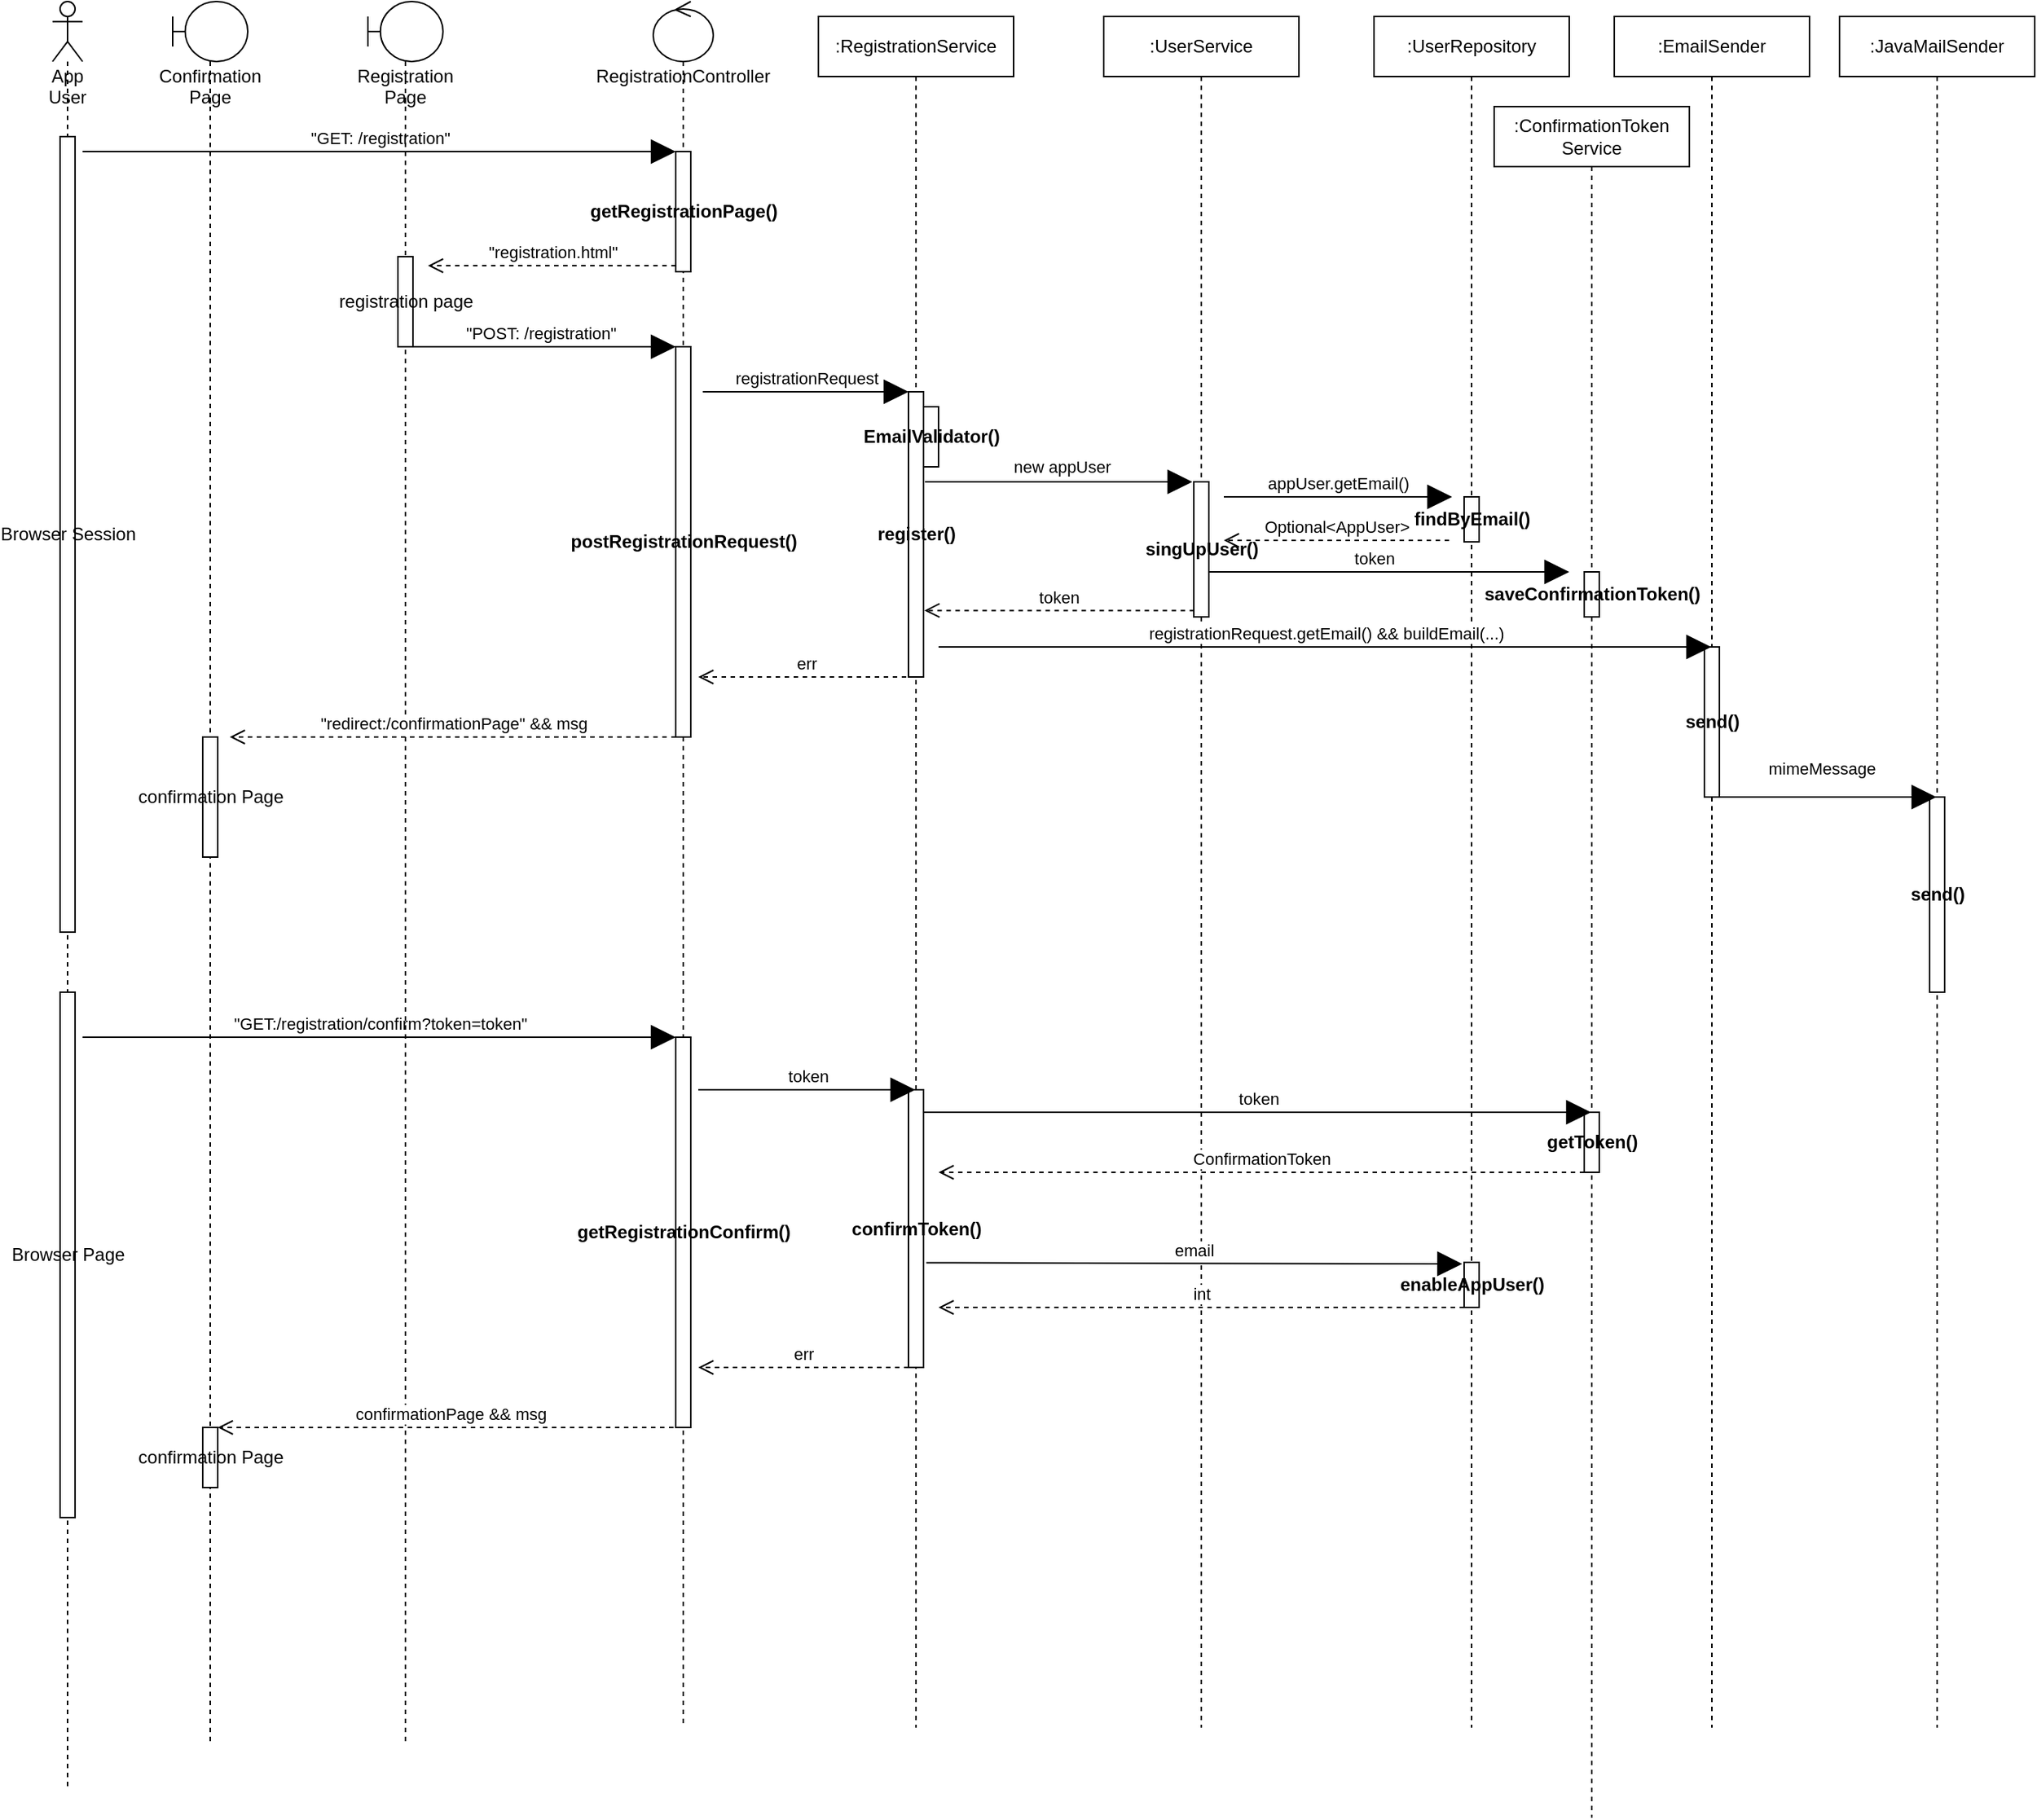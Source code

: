 <mxfile version="15.3.5" type="device"><diagram name="Page-1" id="13e1069c-82ec-6db2-03f1-153e76fe0fe0"><mxGraphModel dx="2780" dy="1668" grid="1" gridSize="10" guides="1" tooltips="1" connect="1" arrows="1" fold="1" page="1" pageScale="1" pageWidth="1100" pageHeight="850" background="none" math="0" shadow="0"><root><mxCell id="0"/><mxCell id="1" parent="0"/><mxCell id="hQMQRHdc7gFSohFYrZQk-5" value="App User" style="shape=umlLifeline;participant=umlActor;perimeter=lifelinePerimeter;whiteSpace=wrap;html=1;container=1;collapsible=0;recursiveResize=0;verticalAlign=top;spacingTop=36;outlineConnect=0;hachureGap=4;pointerEvents=0;" parent="1" vertex="1"><mxGeometry x="-180" y="-20" width="20" height="1190" as="geometry"/></mxCell><mxCell id="hQMQRHdc7gFSohFYrZQk-49" value="Browser Session" style="html=1;points=[];perimeter=orthogonalPerimeter;hachureGap=4;pointerEvents=0;" parent="hQMQRHdc7gFSohFYrZQk-5" vertex="1"><mxGeometry x="5" y="90" width="10" height="530" as="geometry"/></mxCell><mxCell id="hQMQRHdc7gFSohFYrZQk-50" value="Browser Page" style="html=1;points=[];perimeter=orthogonalPerimeter;hachureGap=4;pointerEvents=0;" parent="hQMQRHdc7gFSohFYrZQk-5" vertex="1"><mxGeometry x="5" y="660" width="10" height="350" as="geometry"/></mxCell><mxCell id="hQMQRHdc7gFSohFYrZQk-8" value="RegistrationController" style="shape=umlLifeline;participant=umlControl;perimeter=lifelinePerimeter;whiteSpace=wrap;html=1;container=1;collapsible=0;recursiveResize=0;verticalAlign=top;spacingTop=36;outlineConnect=0;hachureGap=4;pointerEvents=0;" parent="1" vertex="1"><mxGeometry x="220" y="-20" width="40" height="1150" as="geometry"/></mxCell><mxCell id="hQMQRHdc7gFSohFYrZQk-9" value="&lt;b&gt;getRegistrationPage()&lt;/b&gt;" style="html=1;points=[];perimeter=orthogonalPerimeter;hachureGap=4;pointerEvents=0;" parent="hQMQRHdc7gFSohFYrZQk-8" vertex="1"><mxGeometry x="15" y="100" width="10" height="80" as="geometry"/></mxCell><mxCell id="hQMQRHdc7gFSohFYrZQk-12" value="&lt;b&gt;postRegistrationRequest()&lt;/b&gt;" style="html=1;points=[];perimeter=orthogonalPerimeter;hachureGap=4;pointerEvents=0;" parent="hQMQRHdc7gFSohFYrZQk-8" vertex="1"><mxGeometry x="15" y="230" width="10" height="260" as="geometry"/></mxCell><mxCell id="hQMQRHdc7gFSohFYrZQk-63" value="&lt;b&gt;getRegistrationConfirm()&lt;/b&gt;" style="html=1;points=[];perimeter=orthogonalPerimeter;hachureGap=4;pointerEvents=0;" parent="hQMQRHdc7gFSohFYrZQk-8" vertex="1"><mxGeometry x="15" y="690" width="10" height="260" as="geometry"/></mxCell><mxCell id="hQMQRHdc7gFSohFYrZQk-64" value="&quot;GET:/registration/confirm?token=token&quot;" style="html=1;verticalAlign=bottom;endArrow=block;entryX=0;entryY=0;startSize=14;endSize=14;sourcePerimeterSpacing=8;targetPerimeterSpacing=8;" parent="hQMQRHdc7gFSohFYrZQk-8" target="hQMQRHdc7gFSohFYrZQk-63" edge="1"><mxGeometry relative="1" as="geometry"><mxPoint x="-380" y="690" as="sourcePoint"/></mxGeometry></mxCell><mxCell id="hQMQRHdc7gFSohFYrZQk-10" value="&quot;GET: /registration&quot;" style="html=1;verticalAlign=bottom;endArrow=block;entryX=0;entryY=0;startSize=14;endSize=14;sourcePerimeterSpacing=8;targetPerimeterSpacing=8;" parent="1" target="hQMQRHdc7gFSohFYrZQk-9" edge="1"><mxGeometry relative="1" as="geometry"><mxPoint x="-160" y="80" as="sourcePoint"/></mxGeometry></mxCell><mxCell id="hQMQRHdc7gFSohFYrZQk-11" value="&quot;registration.html&quot;" style="html=1;verticalAlign=bottom;endArrow=open;dashed=1;endSize=8;exitX=0;exitY=0.95;sourcePerimeterSpacing=8;targetPerimeterSpacing=8;" parent="1" source="hQMQRHdc7gFSohFYrZQk-9" edge="1"><mxGeometry relative="1" as="geometry"><mxPoint x="70" y="156" as="targetPoint"/></mxGeometry></mxCell><mxCell id="hQMQRHdc7gFSohFYrZQk-13" value="&quot;POST: /registration&quot;" style="html=1;verticalAlign=bottom;endArrow=block;entryX=0;entryY=0;startSize=14;endSize=14;sourcePerimeterSpacing=8;targetPerimeterSpacing=8;" parent="1" source="hQMQRHdc7gFSohFYrZQk-22" target="hQMQRHdc7gFSohFYrZQk-12" edge="1"><mxGeometry relative="1" as="geometry"><mxPoint x="120" y="190" as="sourcePoint"/></mxGeometry></mxCell><mxCell id="hQMQRHdc7gFSohFYrZQk-22" value="Registration Page" style="shape=umlLifeline;participant=umlBoundary;perimeter=lifelinePerimeter;whiteSpace=wrap;html=1;container=1;collapsible=0;recursiveResize=0;verticalAlign=top;spacingTop=36;outlineConnect=0;hachureGap=4;pointerEvents=0;" parent="1" vertex="1"><mxGeometry x="30" y="-20" width="50" height="1160" as="geometry"/></mxCell><mxCell id="hQMQRHdc7gFSohFYrZQk-23" value="registration page" style="html=1;points=[];perimeter=orthogonalPerimeter;hachureGap=4;pointerEvents=0;" parent="hQMQRHdc7gFSohFYrZQk-22" vertex="1"><mxGeometry x="20" y="170" width="10" height="60" as="geometry"/></mxCell><mxCell id="hQMQRHdc7gFSohFYrZQk-14" value="&quot;redirect:/confirmationPage&quot; &amp;amp;&amp;amp; msg" style="html=1;verticalAlign=bottom;endArrow=open;dashed=1;endSize=8;exitX=0;exitY=1;sourcePerimeterSpacing=8;targetPerimeterSpacing=8;exitDx=0;exitDy=0;exitPerimeter=0;" parent="1" source="hQMQRHdc7gFSohFYrZQk-12" target="hQMQRHdc7gFSohFYrZQk-25" edge="1"><mxGeometry relative="1" as="geometry"><mxPoint x="-50" y="334" as="targetPoint"/><Array as="points"><mxPoint x="190" y="470"/></Array></mxGeometry></mxCell><mxCell id="hQMQRHdc7gFSohFYrZQk-24" value="Confirmation Page" style="shape=umlLifeline;participant=umlBoundary;perimeter=lifelinePerimeter;whiteSpace=wrap;html=1;container=1;collapsible=0;recursiveResize=0;verticalAlign=top;spacingTop=36;outlineConnect=0;hachureGap=4;pointerEvents=0;" parent="1" vertex="1"><mxGeometry x="-100" y="-20" width="50" height="1160" as="geometry"/></mxCell><mxCell id="hQMQRHdc7gFSohFYrZQk-25" value="confirmation Page" style="html=1;points=[];perimeter=orthogonalPerimeter;hachureGap=4;pointerEvents=0;" parent="hQMQRHdc7gFSohFYrZQk-24" vertex="1"><mxGeometry x="20" y="490" width="10" height="80" as="geometry"/></mxCell><mxCell id="hQMQRHdc7gFSohFYrZQk-66" value="confirmation Page" style="html=1;points=[];perimeter=orthogonalPerimeter;hachureGap=4;pointerEvents=0;" parent="hQMQRHdc7gFSohFYrZQk-24" vertex="1"><mxGeometry x="20" y="950" width="10" height="40" as="geometry"/></mxCell><mxCell id="hQMQRHdc7gFSohFYrZQk-27" value=":RegistrationService" style="shape=umlLifeline;perimeter=lifelinePerimeter;whiteSpace=wrap;html=1;container=1;collapsible=0;recursiveResize=0;outlineConnect=0;hachureGap=4;pointerEvents=0;" parent="1" vertex="1"><mxGeometry x="330" y="-10" width="130" height="1140" as="geometry"/></mxCell><mxCell id="hQMQRHdc7gFSohFYrZQk-28" value="&lt;b&gt;register()&lt;/b&gt;" style="html=1;points=[];perimeter=orthogonalPerimeter;hachureGap=4;pointerEvents=0;" parent="hQMQRHdc7gFSohFYrZQk-27" vertex="1"><mxGeometry x="60" y="250" width="10" height="190" as="geometry"/></mxCell><mxCell id="hQMQRHdc7gFSohFYrZQk-69" value="err" style="html=1;verticalAlign=bottom;endArrow=open;dashed=1;endSize=8;sourcePerimeterSpacing=8;targetPerimeterSpacing=8;" parent="hQMQRHdc7gFSohFYrZQk-27" edge="1"><mxGeometry relative="1" as="geometry"><mxPoint x="60" y="900" as="sourcePoint"/><mxPoint x="-80" y="900" as="targetPoint"/></mxGeometry></mxCell><mxCell id="hQMQRHdc7gFSohFYrZQk-67" value="&lt;b&gt;confirmToken()&lt;/b&gt;" style="html=1;points=[];perimeter=orthogonalPerimeter;hachureGap=4;pointerEvents=0;" parent="hQMQRHdc7gFSohFYrZQk-27" vertex="1"><mxGeometry x="60" y="715" width="10" height="185" as="geometry"/></mxCell><mxCell id="YQZxT0zuKfxDBpUKnYFT-1" value="&lt;b&gt;EmailValidator()&lt;/b&gt;" style="html=1;points=[];perimeter=orthogonalPerimeter;hachureGap=4;pointerEvents=0;" vertex="1" parent="hQMQRHdc7gFSohFYrZQk-27"><mxGeometry x="70" y="260" width="10" height="40" as="geometry"/></mxCell><mxCell id="hQMQRHdc7gFSohFYrZQk-68" value="token" style="html=1;verticalAlign=bottom;endArrow=block;startSize=14;endSize=14;sourcePerimeterSpacing=8;targetPerimeterSpacing=8;" parent="hQMQRHdc7gFSohFYrZQk-27" edge="1" target="hQMQRHdc7gFSohFYrZQk-27"><mxGeometry width="80" relative="1" as="geometry"><mxPoint x="-80" y="715" as="sourcePoint"/><mxPoint x="50" y="715" as="targetPoint"/></mxGeometry></mxCell><mxCell id="hQMQRHdc7gFSohFYrZQk-29" value="registrationRequest" style="html=1;verticalAlign=bottom;endArrow=block;entryX=0;entryY=0;startSize=14;endSize=14;sourcePerimeterSpacing=8;targetPerimeterSpacing=8;" parent="1" source="hQMQRHdc7gFSohFYrZQk-12" target="hQMQRHdc7gFSohFYrZQk-28" edge="1"><mxGeometry relative="1" as="geometry"><mxPoint x="320" y="240" as="sourcePoint"/></mxGeometry></mxCell><mxCell id="hQMQRHdc7gFSohFYrZQk-30" value="err" style="html=1;verticalAlign=bottom;endArrow=open;dashed=1;endSize=8;sourcePerimeterSpacing=8;targetPerimeterSpacing=8;" parent="1" source="hQMQRHdc7gFSohFYrZQk-27" edge="1"><mxGeometry relative="1" as="geometry"><mxPoint x="250" y="430" as="targetPoint"/><Array as="points"><mxPoint x="330" y="430"/></Array></mxGeometry></mxCell><mxCell id="hQMQRHdc7gFSohFYrZQk-31" value=":UserService" style="shape=umlLifeline;perimeter=lifelinePerimeter;whiteSpace=wrap;html=1;container=1;collapsible=0;recursiveResize=0;outlineConnect=0;hachureGap=4;pointerEvents=0;" parent="1" vertex="1"><mxGeometry x="520" y="-10" width="130" height="1140" as="geometry"/></mxCell><mxCell id="hQMQRHdc7gFSohFYrZQk-32" value="&lt;b&gt;singUpUser()&lt;/b&gt;" style="html=1;points=[];perimeter=orthogonalPerimeter;hachureGap=4;pointerEvents=0;" parent="hQMQRHdc7gFSohFYrZQk-31" vertex="1"><mxGeometry x="60" y="310" width="10" height="90" as="geometry"/></mxCell><mxCell id="hQMQRHdc7gFSohFYrZQk-34" value=":UserRepository" style="shape=umlLifeline;perimeter=lifelinePerimeter;whiteSpace=wrap;html=1;container=1;collapsible=0;recursiveResize=0;outlineConnect=0;hachureGap=4;pointerEvents=0;" parent="1" vertex="1"><mxGeometry x="700" y="-10" width="130" height="1140" as="geometry"/></mxCell><mxCell id="hQMQRHdc7gFSohFYrZQk-35" value="&lt;b&gt;findByEmail()&lt;/b&gt;" style="html=1;points=[];perimeter=orthogonalPerimeter;hachureGap=4;pointerEvents=0;" parent="hQMQRHdc7gFSohFYrZQk-34" vertex="1"><mxGeometry x="60" y="320" width="10" height="30" as="geometry"/></mxCell><mxCell id="hQMQRHdc7gFSohFYrZQk-74" value="token" style="html=1;verticalAlign=bottom;endArrow=block;startSize=14;endSize=14;sourcePerimeterSpacing=8;targetPerimeterSpacing=8;" parent="hQMQRHdc7gFSohFYrZQk-34" edge="1"><mxGeometry x="-0.083" width="80" relative="1" as="geometry"><mxPoint x="-110" y="370" as="sourcePoint"/><mxPoint x="130" y="370" as="targetPoint"/><mxPoint as="offset"/></mxGeometry></mxCell><mxCell id="YQZxT0zuKfxDBpUKnYFT-14" value="&lt;b&gt;enableAppUser()&lt;/b&gt;" style="html=1;points=[];perimeter=orthogonalPerimeter;hachureGap=4;pointerEvents=0;" vertex="1" parent="hQMQRHdc7gFSohFYrZQk-34"><mxGeometry x="60" y="830" width="10" height="30" as="geometry"/></mxCell><mxCell id="YQZxT0zuKfxDBpUKnYFT-18" value="int" style="html=1;verticalAlign=bottom;endArrow=open;dashed=1;endSize=8;sourcePerimeterSpacing=8;targetPerimeterSpacing=8;" edge="1" parent="hQMQRHdc7gFSohFYrZQk-34"><mxGeometry relative="1" as="geometry"><mxPoint x="60" y="860" as="sourcePoint"/><mxPoint x="-290" y="860" as="targetPoint"/></mxGeometry></mxCell><mxCell id="hQMQRHdc7gFSohFYrZQk-37" value="Optional&amp;lt;AppUser&amp;gt;" style="html=1;verticalAlign=bottom;endArrow=open;dashed=1;endSize=8;sourcePerimeterSpacing=8;targetPerimeterSpacing=8;" parent="1" edge="1"><mxGeometry relative="1" as="geometry"><mxPoint x="750" y="339" as="sourcePoint"/><mxPoint x="600" y="339" as="targetPoint"/></mxGeometry></mxCell><mxCell id="hQMQRHdc7gFSohFYrZQk-38" value=":EmailSender" style="shape=umlLifeline;perimeter=lifelinePerimeter;whiteSpace=wrap;html=1;container=1;collapsible=0;recursiveResize=0;outlineConnect=0;hachureGap=4;pointerEvents=0;" parent="1" vertex="1"><mxGeometry x="860" y="-10" width="130" height="1140" as="geometry"/></mxCell><mxCell id="hQMQRHdc7gFSohFYrZQk-39" value="&lt;b&gt;send()&lt;/b&gt;" style="html=1;points=[];perimeter=orthogonalPerimeter;hachureGap=4;pointerEvents=0;" parent="hQMQRHdc7gFSohFYrZQk-38" vertex="1"><mxGeometry x="60" y="420" width="10" height="100" as="geometry"/></mxCell><mxCell id="hQMQRHdc7gFSohFYrZQk-33" value="" style="html=1;verticalAlign=bottom;endArrow=block;startSize=14;endSize=14;sourcePerimeterSpacing=8;targetPerimeterSpacing=8;exitX=1.095;exitY=0.316;exitDx=0;exitDy=0;exitPerimeter=0;" parent="1" source="hQMQRHdc7gFSohFYrZQk-28" edge="1"><mxGeometry width="80" relative="1" as="geometry"><mxPoint x="400" y="250" as="sourcePoint"/><mxPoint x="579" y="300" as="targetPoint"/><Array as="points"><mxPoint x="440" y="300"/><mxPoint x="540" y="300"/></Array></mxGeometry></mxCell><mxCell id="hQMQRHdc7gFSohFYrZQk-55" value="new appUser" style="edgeLabel;html=1;align=center;verticalAlign=middle;resizable=0;points=[];" parent="hQMQRHdc7gFSohFYrZQk-33" vertex="1" connectable="0"><mxGeometry x="0.021" y="-1" relative="1" as="geometry"><mxPoint y="-11" as="offset"/></mxGeometry></mxCell><mxCell id="hQMQRHdc7gFSohFYrZQk-36" value="appUser.getEmail()" style="html=1;verticalAlign=bottom;endArrow=block;startSize=14;endSize=14;sourcePerimeterSpacing=8;targetPerimeterSpacing=8;" parent="1" target="hQMQRHdc7gFSohFYrZQk-35" edge="1"><mxGeometry width="80" relative="1" as="geometry"><mxPoint x="600" y="310" as="sourcePoint"/><mxPoint x="670" y="270" as="targetPoint"/><Array as="points"><mxPoint x="710" y="310"/><mxPoint x="730" y="310"/><mxPoint x="752" y="310"/></Array></mxGeometry></mxCell><mxCell id="hQMQRHdc7gFSohFYrZQk-48" value="token" style="html=1;verticalAlign=bottom;endArrow=open;dashed=1;endSize=8;sourcePerimeterSpacing=8;targetPerimeterSpacing=8;exitX=0.022;exitY=0.953;exitDx=0;exitDy=0;exitPerimeter=0;entryX=1.057;entryY=0.767;entryDx=0;entryDy=0;entryPerimeter=0;" parent="1" source="hQMQRHdc7gFSohFYrZQk-32" edge="1" target="hQMQRHdc7gFSohFYrZQk-28"><mxGeometry relative="1" as="geometry"><mxPoint x="530" y="310" as="sourcePoint"/><mxPoint x="410" y="386" as="targetPoint"/></mxGeometry></mxCell><mxCell id="hQMQRHdc7gFSohFYrZQk-51" value="registrationRequest.getEmail() &amp;amp;&amp;amp; buildEmail(...)" style="html=1;verticalAlign=bottom;endArrow=block;startSize=14;endSize=14;sourcePerimeterSpacing=8;targetPerimeterSpacing=8;" parent="1" edge="1" target="hQMQRHdc7gFSohFYrZQk-38"><mxGeometry width="80" relative="1" as="geometry"><mxPoint x="410" y="410" as="sourcePoint"/><mxPoint x="900" y="410" as="targetPoint"/><Array as="points"><mxPoint x="720" y="410"/></Array></mxGeometry></mxCell><mxCell id="hQMQRHdc7gFSohFYrZQk-52" value=":JavaMailSender" style="shape=umlLifeline;perimeter=lifelinePerimeter;whiteSpace=wrap;html=1;container=1;collapsible=0;recursiveResize=0;outlineConnect=0;hachureGap=4;pointerEvents=0;" parent="1" vertex="1"><mxGeometry x="1010" y="-10" width="130" height="1140" as="geometry"/></mxCell><mxCell id="YQZxT0zuKfxDBpUKnYFT-8" style="edgeStyle=none;curved=1;rounded=0;orthogonalLoop=1;jettySize=auto;html=1;endArrow=open;startSize=14;endSize=14;sourcePerimeterSpacing=8;targetPerimeterSpacing=8;" edge="1" parent="hQMQRHdc7gFSohFYrZQk-52" source="hQMQRHdc7gFSohFYrZQk-53" target="hQMQRHdc7gFSohFYrZQk-52"><mxGeometry relative="1" as="geometry"/></mxCell><mxCell id="hQMQRHdc7gFSohFYrZQk-53" value="&lt;b&gt;send()&lt;/b&gt;" style="html=1;points=[];perimeter=orthogonalPerimeter;hachureGap=4;pointerEvents=0;" parent="hQMQRHdc7gFSohFYrZQk-52" vertex="1"><mxGeometry x="60" y="520" width="10" height="130" as="geometry"/></mxCell><mxCell id="hQMQRHdc7gFSohFYrZQk-70" value=":ConfirmationToken&lt;br&gt;Service" style="shape=umlLifeline;perimeter=lifelinePerimeter;whiteSpace=wrap;html=1;container=1;collapsible=0;recursiveResize=0;outlineConnect=0;hachureGap=4;pointerEvents=0;" parent="1" vertex="1"><mxGeometry x="780" y="50" width="130" height="1140" as="geometry"/></mxCell><mxCell id="hQMQRHdc7gFSohFYrZQk-73" value="&lt;b&gt;saveConfirmationToken()&lt;/b&gt;" style="html=1;points=[];perimeter=orthogonalPerimeter;hachureGap=4;pointerEvents=0;" parent="hQMQRHdc7gFSohFYrZQk-70" vertex="1"><mxGeometry x="60" y="310" width="10" height="30" as="geometry"/></mxCell><mxCell id="YQZxT0zuKfxDBpUKnYFT-11" value="&lt;b&gt;getToken()&lt;/b&gt;" style="html=1;points=[];perimeter=orthogonalPerimeter;hachureGap=4;pointerEvents=0;" vertex="1" parent="hQMQRHdc7gFSohFYrZQk-70"><mxGeometry x="60" y="670" width="10" height="40" as="geometry"/></mxCell><mxCell id="YQZxT0zuKfxDBpUKnYFT-13" value="ConfirmationToken" style="html=1;verticalAlign=bottom;endArrow=open;dashed=1;endSize=8;sourcePerimeterSpacing=8;targetPerimeterSpacing=8;" edge="1" parent="hQMQRHdc7gFSohFYrZQk-70"><mxGeometry relative="1" as="geometry"><mxPoint x="60" y="710" as="sourcePoint"/><mxPoint x="-370" y="710" as="targetPoint"/></mxGeometry></mxCell><mxCell id="hQMQRHdc7gFSohFYrZQk-54" value="mimeMessage" style="html=1;verticalAlign=bottom;endArrow=block;startSize=14;endSize=14;sourcePerimeterSpacing=8;targetPerimeterSpacing=8;" parent="1" target="hQMQRHdc7gFSohFYrZQk-52" edge="1" source="hQMQRHdc7gFSohFYrZQk-38"><mxGeometry x="-0.031" y="10" width="80" relative="1" as="geometry"><mxPoint x="930" y="440" as="sourcePoint"/><mxPoint x="1010" y="440" as="targetPoint"/><mxPoint as="offset"/><Array as="points"><mxPoint x="1010" y="510"/><mxPoint x="1030" y="510"/></Array></mxGeometry></mxCell><mxCell id="hQMQRHdc7gFSohFYrZQk-65" value="confirmationPage &amp;amp;&amp;amp; msg" style="html=1;verticalAlign=bottom;endArrow=open;dashed=1;endSize=8;sourcePerimeterSpacing=8;targetPerimeterSpacing=8;" parent="1" source="hQMQRHdc7gFSohFYrZQk-8" edge="1"><mxGeometry relative="1" as="geometry"><mxPoint x="-70" y="930" as="targetPoint"/><Array as="points"><mxPoint x="200" y="930"/><mxPoint x="170" y="930"/><mxPoint x="20" y="930"/></Array></mxGeometry></mxCell><mxCell id="YQZxT0zuKfxDBpUKnYFT-12" value="token" style="html=1;verticalAlign=bottom;endArrow=block;startSize=14;endSize=14;sourcePerimeterSpacing=8;targetPerimeterSpacing=8;" edge="1" parent="1" target="hQMQRHdc7gFSohFYrZQk-70"><mxGeometry width="80" relative="1" as="geometry"><mxPoint x="400" y="720" as="sourcePoint"/><mxPoint x="770" y="720" as="targetPoint"/></mxGeometry></mxCell><mxCell id="YQZxT0zuKfxDBpUKnYFT-17" value="email" style="html=1;verticalAlign=bottom;endArrow=block;startSize=14;endSize=14;sourcePerimeterSpacing=8;targetPerimeterSpacing=8;exitX=1.184;exitY=0.623;exitDx=0;exitDy=0;exitPerimeter=0;entryX=-0.129;entryY=0.034;entryDx=0;entryDy=0;entryPerimeter=0;" edge="1" parent="1" source="hQMQRHdc7gFSohFYrZQk-67" target="YQZxT0zuKfxDBpUKnYFT-14"><mxGeometry width="80" relative="1" as="geometry"><mxPoint x="410" y="830" as="sourcePoint"/><mxPoint x="840.0" y="820" as="targetPoint"/></mxGeometry></mxCell></root></mxGraphModel></diagram></mxfile>